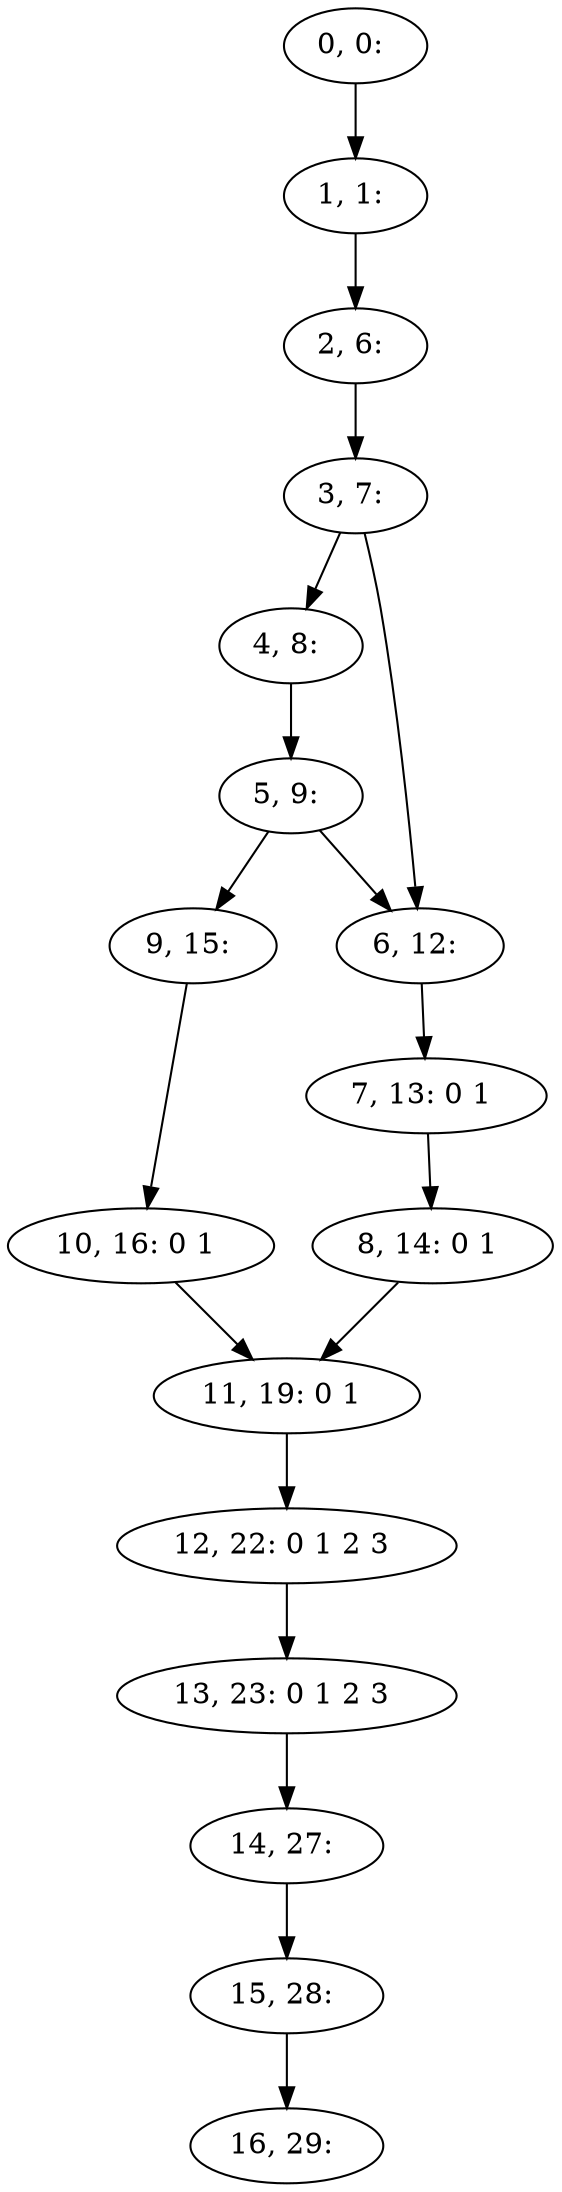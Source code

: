 digraph G {
0[label="0, 0: "];
1[label="1, 1: "];
2[label="2, 6: "];
3[label="3, 7: "];
4[label="4, 8: "];
5[label="5, 9: "];
6[label="6, 12: "];
7[label="7, 13: 0 1 "];
8[label="8, 14: 0 1 "];
9[label="9, 15: "];
10[label="10, 16: 0 1 "];
11[label="11, 19: 0 1 "];
12[label="12, 22: 0 1 2 3 "];
13[label="13, 23: 0 1 2 3 "];
14[label="14, 27: "];
15[label="15, 28: "];
16[label="16, 29: "];
0->1 ;
1->2 ;
2->3 ;
3->4 ;
3->6 ;
4->5 ;
5->6 ;
5->9 ;
6->7 ;
7->8 ;
8->11 ;
9->10 ;
10->11 ;
11->12 ;
12->13 ;
13->14 ;
14->15 ;
15->16 ;
}
